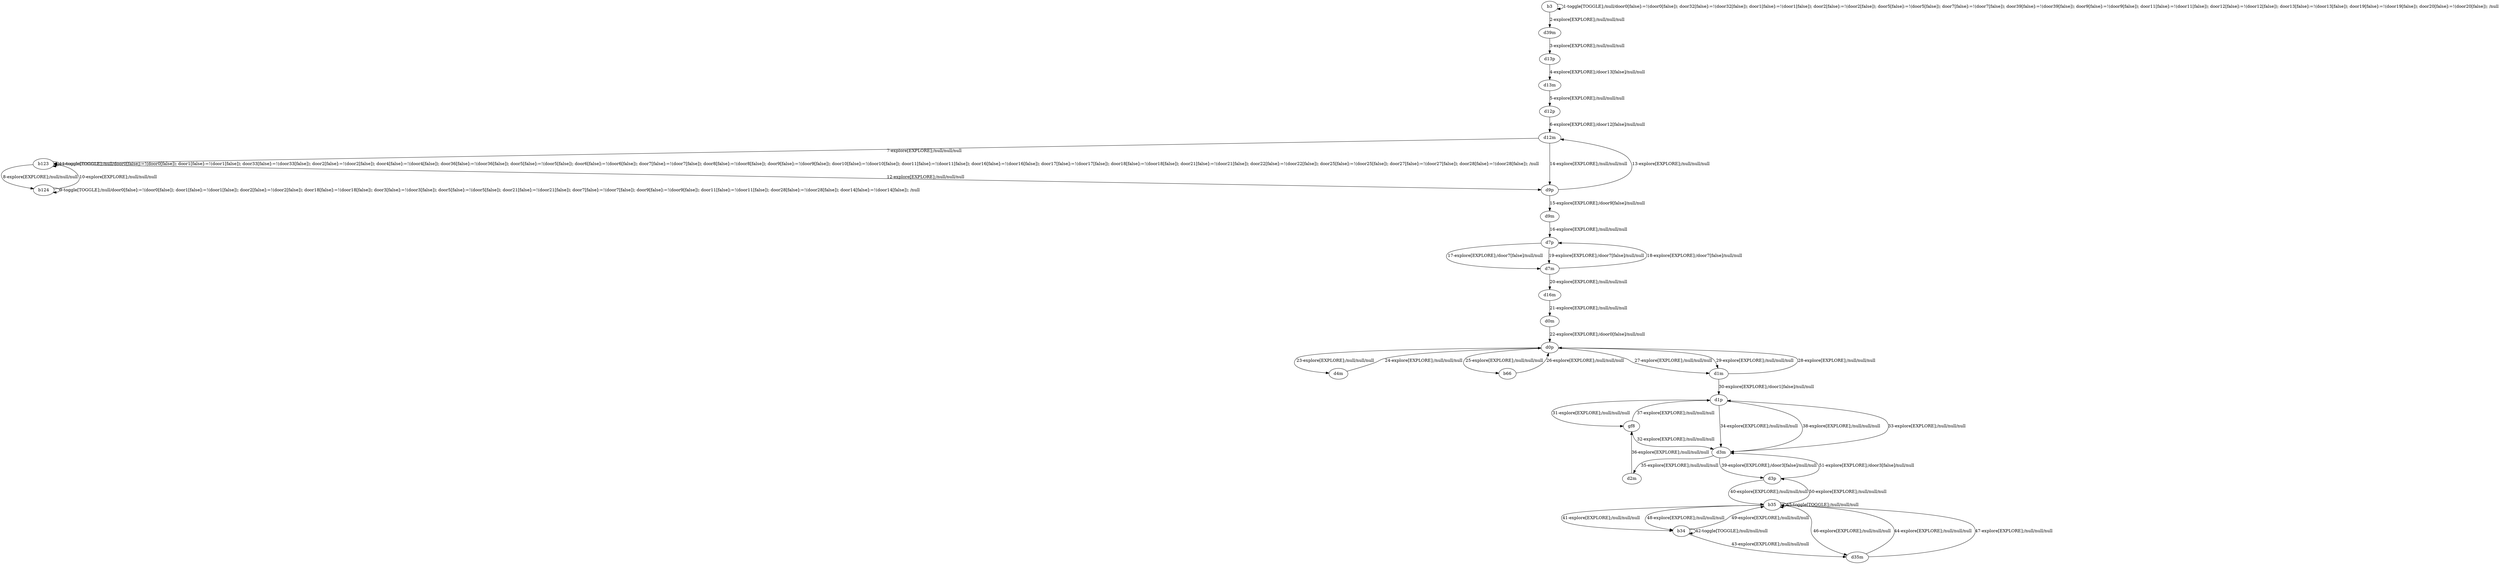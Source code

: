 # Total number of goals covered by this test: 1
# d3p --> d3m

digraph g {
"b3" -> "b3" [label = "1-toggle[TOGGLE];/null/door0[false]:=!(door0[false]); door32[false]:=!(door32[false]); door1[false]:=!(door1[false]); door2[false]:=!(door2[false]); door5[false]:=!(door5[false]); door7[false]:=!(door7[false]); door39[false]:=!(door39[false]); door9[false]:=!(door9[false]); door11[false]:=!(door11[false]); door12[false]:=!(door12[false]); door13[false]:=!(door13[false]); door19[false]:=!(door19[false]); door20[false]:=!(door20[false]); /null"];
"b3" -> "d39m" [label = "2-explore[EXPLORE];/null/null/null"];
"d39m" -> "d13p" [label = "3-explore[EXPLORE];/null/null/null"];
"d13p" -> "d13m" [label = "4-explore[EXPLORE];/door13[false]/null/null"];
"d13m" -> "d12p" [label = "5-explore[EXPLORE];/null/null/null"];
"d12p" -> "d12m" [label = "6-explore[EXPLORE];/door12[false]/null/null"];
"d12m" -> "b123" [label = "7-explore[EXPLORE];/null/null/null"];
"b123" -> "b124" [label = "8-explore[EXPLORE];/null/null/null"];
"b124" -> "b124" [label = "9-toggle[TOGGLE];/null/door0[false]:=!(door0[false]); door1[false]:=!(door1[false]); door2[false]:=!(door2[false]); door18[false]:=!(door18[false]); door3[false]:=!(door3[false]); door5[false]:=!(door5[false]); door21[false]:=!(door21[false]); door7[false]:=!(door7[false]); door9[false]:=!(door9[false]); door11[false]:=!(door11[false]); door28[false]:=!(door28[false]); door14[false]:=!(door14[false]); /null"];
"b124" -> "b123" [label = "10-explore[EXPLORE];/null/null/null"];
"b123" -> "b123" [label = "11-toggle[TOGGLE];/null/door0[false]:=!(door0[false]); door1[false]:=!(door1[false]); door33[false]:=!(door33[false]); door2[false]:=!(door2[false]); door4[false]:=!(door4[false]); door36[false]:=!(door36[false]); door5[false]:=!(door5[false]); door6[false]:=!(door6[false]); door7[false]:=!(door7[false]); door8[false]:=!(door8[false]); door9[false]:=!(door9[false]); door10[false]:=!(door10[false]); door11[false]:=!(door11[false]); door16[false]:=!(door16[false]); door17[false]:=!(door17[false]); door18[false]:=!(door18[false]); door21[false]:=!(door21[false]); door22[false]:=!(door22[false]); door25[false]:=!(door25[false]); door27[false]:=!(door27[false]); door28[false]:=!(door28[false]); /null"];
"b123" -> "d9p" [label = "12-explore[EXPLORE];/null/null/null"];
"d9p" -> "d12m" [label = "13-explore[EXPLORE];/null/null/null"];
"d12m" -> "d9p" [label = "14-explore[EXPLORE];/null/null/null"];
"d9p" -> "d9m" [label = "15-explore[EXPLORE];/door9[false]/null/null"];
"d9m" -> "d7p" [label = "16-explore[EXPLORE];/null/null/null"];
"d7p" -> "d7m" [label = "17-explore[EXPLORE];/door7[false]/null/null"];
"d7m" -> "d7p" [label = "18-explore[EXPLORE];/door7[false]/null/null"];
"d7p" -> "d7m" [label = "19-explore[EXPLORE];/door7[false]/null/null"];
"d7m" -> "d16m" [label = "20-explore[EXPLORE];/null/null/null"];
"d16m" -> "d0m" [label = "21-explore[EXPLORE];/null/null/null"];
"d0m" -> "d0p" [label = "22-explore[EXPLORE];/door0[false]/null/null"];
"d0p" -> "d4m" [label = "23-explore[EXPLORE];/null/null/null"];
"d4m" -> "d0p" [label = "24-explore[EXPLORE];/null/null/null"];
"d0p" -> "b66" [label = "25-explore[EXPLORE];/null/null/null"];
"b66" -> "d0p" [label = "26-explore[EXPLORE];/null/null/null"];
"d0p" -> "d1m" [label = "27-explore[EXPLORE];/null/null/null"];
"d1m" -> "d0p" [label = "28-explore[EXPLORE];/null/null/null"];
"d0p" -> "d1m" [label = "29-explore[EXPLORE];/null/null/null"];
"d1m" -> "d1p" [label = "30-explore[EXPLORE];/door1[false]/null/null"];
"d1p" -> "gf8" [label = "31-explore[EXPLORE];/null/null/null"];
"gf8" -> "d3m" [label = "32-explore[EXPLORE];/null/null/null"];
"d3m" -> "d1p" [label = "33-explore[EXPLORE];/null/null/null"];
"d1p" -> "d3m" [label = "34-explore[EXPLORE];/null/null/null"];
"d3m" -> "d2m" [label = "35-explore[EXPLORE];/null/null/null"];
"d2m" -> "gf8" [label = "36-explore[EXPLORE];/null/null/null"];
"gf8" -> "d1p" [label = "37-explore[EXPLORE];/null/null/null"];
"d1p" -> "d3m" [label = "38-explore[EXPLORE];/null/null/null"];
"d3m" -> "d3p" [label = "39-explore[EXPLORE];/door3[false]/null/null"];
"d3p" -> "b35" [label = "40-explore[EXPLORE];/null/null/null"];
"b35" -> "b34" [label = "41-explore[EXPLORE];/null/null/null"];
"b34" -> "b34" [label = "42-toggle[TOGGLE];/null/null/null"];
"b34" -> "d35m" [label = "43-explore[EXPLORE];/null/null/null"];
"d35m" -> "b35" [label = "44-explore[EXPLORE];/null/null/null"];
"b35" -> "b35" [label = "45-toggle[TOGGLE];/null/null/null"];
"b35" -> "d35m" [label = "46-explore[EXPLORE];/null/null/null"];
"d35m" -> "b35" [label = "47-explore[EXPLORE];/null/null/null"];
"b35" -> "b34" [label = "48-explore[EXPLORE];/null/null/null"];
"b34" -> "b35" [label = "49-explore[EXPLORE];/null/null/null"];
"b35" -> "d3p" [label = "50-explore[EXPLORE];/null/null/null"];
"d3p" -> "d3m" [label = "51-explore[EXPLORE];/door3[false]/null/null"];
}